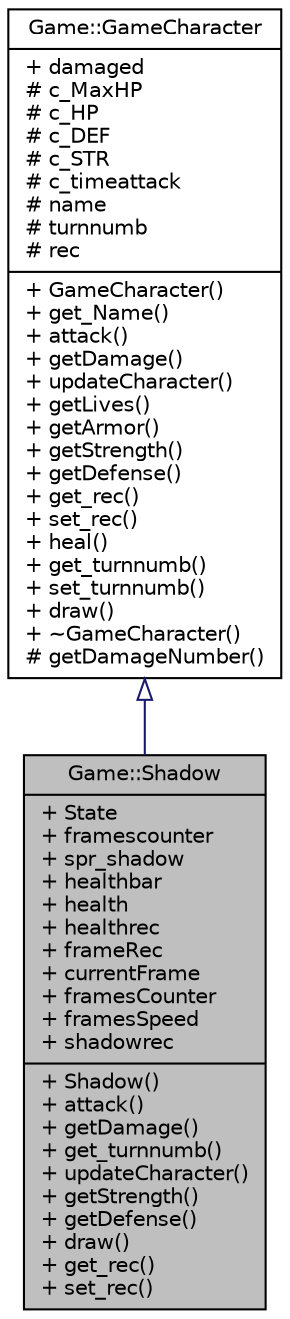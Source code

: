 digraph "Game::Shadow"
{
 // LATEX_PDF_SIZE
  bgcolor="transparent";
  edge [fontname="Helvetica",fontsize="10",labelfontname="Helvetica",labelfontsize="10"];
  node [fontname="Helvetica",fontsize="10",shape=record];
  Node1 [label="{Game::Shadow\n|+ State\l+ framescounter\l+ spr_shadow\l+ healthbar\l+ health\l+ healthrec\l+ frameRec\l+ currentFrame\l+ framesCounter\l+ framesSpeed\l+ shadowrec\l|+ Shadow()\l+ attack()\l+ getDamage()\l+ get_turnnumb()\l+ updateCharacter()\l+ getStrength()\l+ getDefense()\l+ draw()\l+ get_rec()\l+ set_rec()\l}",height=0.2,width=0.4,color="black", fillcolor="grey75", style="filled", fontcolor="black",tooltip=" "];
  Node2 -> Node1 [dir="back",color="midnightblue",fontsize="10",style="solid",arrowtail="onormal",fontname="Helvetica"];
  Node2 [label="{Game::GameCharacter\n|+ damaged\l# c_MaxHP\l# c_HP\l# c_DEF\l# c_STR\l# c_timeattack\l# name\l# turnnumb\l# rec\l|+ GameCharacter()\l+ get_Name()\l+ attack()\l+ getDamage()\l+ updateCharacter()\l+ getLives()\l+ getArmor()\l+ getStrength()\l+ getDefense()\l+ get_rec()\l+ set_rec()\l+ heal()\l+ get_turnnumb()\l+ set_turnnumb()\l+ draw()\l+ ~GameCharacter()\l# getDamageNumber()\l}",height=0.2,width=0.4,color="black",URL="$class_game_1_1_game_character.html",tooltip=" "];
}
